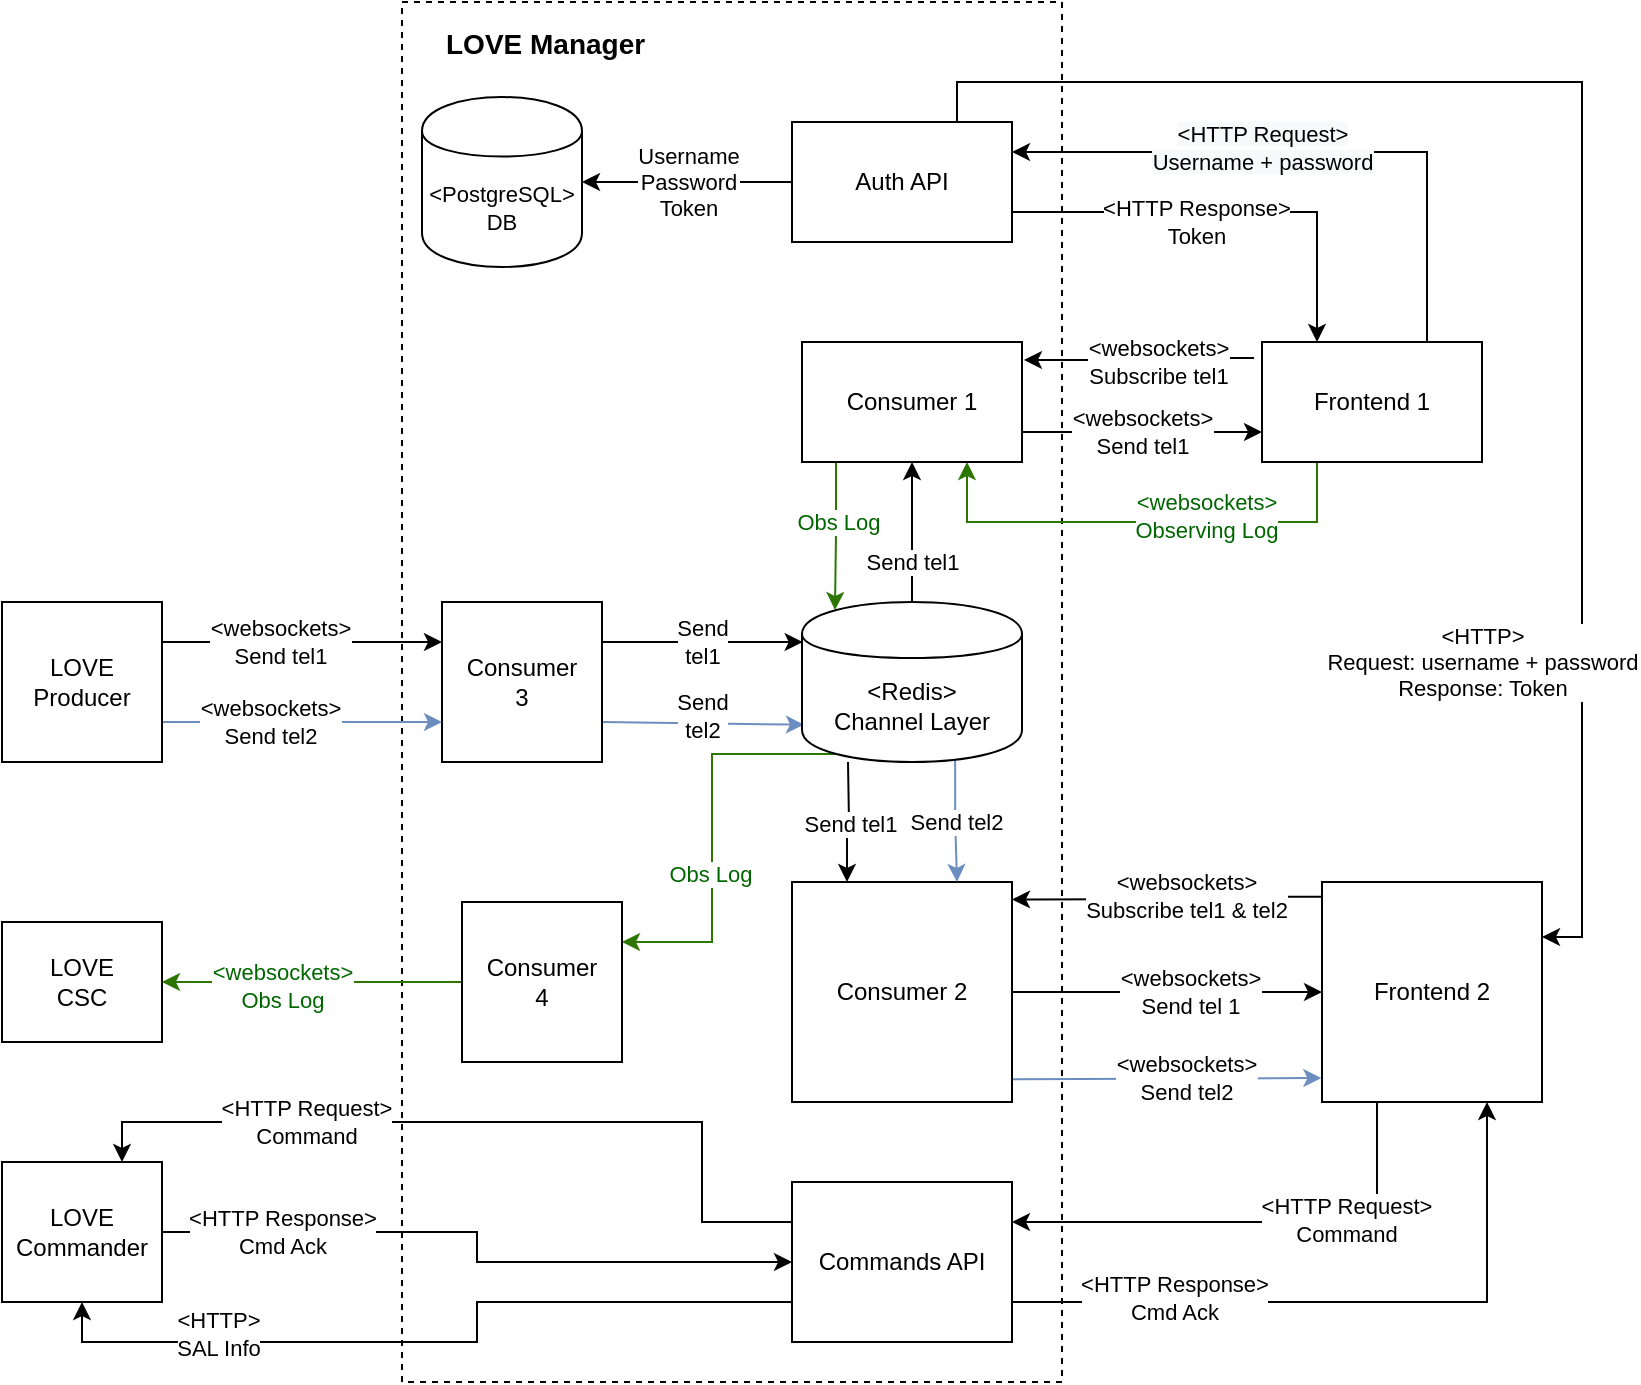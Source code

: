 <mxfile version="13.5.5" type="google"><diagram id="Jxfom3yM5TZDiGBManyZ" name="Page-1"><mxGraphModel dx="1426" dy="891" grid="1" gridSize="10" guides="1" tooltips="1" connect="1" arrows="1" fold="1" page="1" pageScale="1" pageWidth="850" pageHeight="1100" math="0" shadow="0"><root><mxCell id="0"/><mxCell id="1" parent="0"/><mxCell id="GEuAhGHCuxGuIh9eKHUS-29" value="" style="rounded=0;whiteSpace=wrap;html=1;fontSize=11;fillColor=none;dashed=1;" parent="1" vertex="1"><mxGeometry x="220" y="130" width="330" height="690" as="geometry"/></mxCell><mxCell id="GEuAhGHCuxGuIh9eKHUS-12" style="edgeStyle=orthogonalEdgeStyle;rounded=0;orthogonalLoop=1;jettySize=auto;html=1;exitX=-0.036;exitY=0.133;exitDx=0;exitDy=0;entryX=1.009;entryY=0.15;entryDx=0;entryDy=0;entryPerimeter=0;exitPerimeter=0;" parent="1" source="GEuAhGHCuxGuIh9eKHUS-2" target="GEuAhGHCuxGuIh9eKHUS-3" edge="1"><mxGeometry relative="1" as="geometry"/></mxCell><mxCell id="GEuAhGHCuxGuIh9eKHUS-13" value="&amp;lt;websockets&amp;gt;&lt;br&gt;Subscribe tel1" style="text;html=1;resizable=0;points=[];align=center;verticalAlign=middle;labelBackgroundColor=#ffffff;fontSize=11;" parent="GEuAhGHCuxGuIh9eKHUS-12" vertex="1" connectable="0"><mxGeometry x="-0.162" y="2" relative="1" as="geometry"><mxPoint as="offset"/></mxGeometry></mxCell><mxCell id="GEuAhGHCuxGuIh9eKHUS-24" style="edgeStyle=orthogonalEdgeStyle;rounded=0;orthogonalLoop=1;jettySize=auto;html=1;exitX=0.75;exitY=0;exitDx=0;exitDy=0;entryX=1;entryY=0.25;entryDx=0;entryDy=0;fontSize=11;" parent="1" source="GEuAhGHCuxGuIh9eKHUS-2" target="GEuAhGHCuxGuIh9eKHUS-8" edge="1"><mxGeometry relative="1" as="geometry"/></mxCell><mxCell id="NuZOIr6IMCNAJ--xz0kv-3" value="&lt;span style=&quot;text-align: left ; background-color: rgb(248 , 249 , 250)&quot;&gt;&amp;lt;HTTP Request&amp;gt;&lt;br&gt;Username + password&lt;/span&gt;" style="edgeLabel;html=1;align=center;verticalAlign=middle;resizable=0;points=[];" parent="GEuAhGHCuxGuIh9eKHUS-24" vertex="1" connectable="0"><mxGeometry x="0.014" y="-2" relative="1" as="geometry"><mxPoint x="-24.5" as="offset"/></mxGeometry></mxCell><mxCell id="f5708szo8LG6qZLeBaCD-7" style="edgeStyle=orthogonalEdgeStyle;rounded=0;orthogonalLoop=1;jettySize=auto;html=1;entryX=0.75;entryY=1;entryDx=0;entryDy=0;exitX=0.25;exitY=1;exitDx=0;exitDy=0;fillColor=#60a917;strokeColor=#2D7600;" parent="1" source="GEuAhGHCuxGuIh9eKHUS-2" target="GEuAhGHCuxGuIh9eKHUS-3" edge="1"><mxGeometry relative="1" as="geometry"><Array as="points"><mxPoint x="678" y="390"/><mxPoint x="503" y="390"/></Array></mxGeometry></mxCell><mxCell id="f5708szo8LG6qZLeBaCD-8" value="&lt;font color=&quot;#006600&quot;&gt;&amp;lt;websockets&amp;gt;&lt;br&gt;Observing Log&lt;/font&gt;" style="edgeLabel;html=1;align=center;verticalAlign=middle;resizable=0;points=[];" parent="f5708szo8LG6qZLeBaCD-7" vertex="1" connectable="0"><mxGeometry x="-0.27" y="-3" relative="1" as="geometry"><mxPoint as="offset"/></mxGeometry></mxCell><mxCell id="GEuAhGHCuxGuIh9eKHUS-2" value="Frontend 1" style="rounded=0;whiteSpace=wrap;html=1;" parent="1" vertex="1"><mxGeometry x="650" y="300" width="110" height="60" as="geometry"/></mxCell><mxCell id="GEuAhGHCuxGuIh9eKHUS-21" value="&amp;lt;websockets&amp;gt;&lt;br&gt;Send tel1" style="edgeStyle=orthogonalEdgeStyle;rounded=0;orthogonalLoop=1;jettySize=auto;html=1;entryX=0;entryY=0.75;entryDx=0;entryDy=0;fontSize=11;exitX=1;exitY=0.75;exitDx=0;exitDy=0;" parent="1" source="GEuAhGHCuxGuIh9eKHUS-3" target="GEuAhGHCuxGuIh9eKHUS-2" edge="1"><mxGeometry relative="1" as="geometry"/></mxCell><mxCell id="f5708szo8LG6qZLeBaCD-9" style="edgeStyle=orthogonalEdgeStyle;rounded=0;orthogonalLoop=1;jettySize=auto;html=1;exitX=0.25;exitY=1;exitDx=0;exitDy=0;entryX=0.15;entryY=0.05;entryDx=0;entryDy=0;entryPerimeter=0;fillColor=#60a917;strokeColor=#2D7600;" parent="1" source="GEuAhGHCuxGuIh9eKHUS-3" target="NuZOIr6IMCNAJ--xz0kv-4" edge="1"><mxGeometry relative="1" as="geometry"><Array as="points"><mxPoint x="437" y="360"/><mxPoint x="437" y="395"/></Array></mxGeometry></mxCell><mxCell id="f5708szo8LG6qZLeBaCD-10" value="&lt;font color=&quot;#006600&quot;&gt;Obs Log&lt;/font&gt;" style="edgeLabel;html=1;align=center;verticalAlign=middle;resizable=0;points=[];" parent="f5708szo8LG6qZLeBaCD-9" vertex="1" connectable="0"><mxGeometry x="-0.412" y="1" relative="1" as="geometry"><mxPoint y="15.5" as="offset"/></mxGeometry></mxCell><mxCell id="GEuAhGHCuxGuIh9eKHUS-3" value="Consumer 1" style="rounded=0;whiteSpace=wrap;html=1;" parent="1" vertex="1"><mxGeometry x="420" y="300" width="110" height="60" as="geometry"/></mxCell><mxCell id="GEuAhGHCuxGuIh9eKHUS-47" style="edgeStyle=orthogonalEdgeStyle;curved=1;rounded=0;orthogonalLoop=1;jettySize=auto;html=1;exitX=0.003;exitY=0.067;exitDx=0;exitDy=0;entryX=1;entryY=0.079;entryDx=0;entryDy=0;fontSize=11;exitPerimeter=0;entryPerimeter=0;" parent="1" source="GEuAhGHCuxGuIh9eKHUS-5" target="GEuAhGHCuxGuIh9eKHUS-6" edge="1"><mxGeometry relative="1" as="geometry"/></mxCell><mxCell id="GEuAhGHCuxGuIh9eKHUS-48" value="&amp;lt;websockets&amp;gt;&lt;br&gt;Subscribe tel1 &amp;amp; tel2" style="text;html=1;resizable=0;points=[];align=center;verticalAlign=middle;labelBackgroundColor=#ffffff;fontSize=11;" parent="GEuAhGHCuxGuIh9eKHUS-47" vertex="1" connectable="0"><mxGeometry x="-0.212" y="-1" relative="1" as="geometry"><mxPoint x="-7" as="offset"/></mxGeometry></mxCell><mxCell id="NuZOIr6IMCNAJ--xz0kv-6" style="edgeStyle=orthogonalEdgeStyle;rounded=0;orthogonalLoop=1;jettySize=auto;html=1;entryX=1;entryY=0.25;entryDx=0;entryDy=0;exitX=0.25;exitY=1;exitDx=0;exitDy=0;" parent="1" source="GEuAhGHCuxGuIh9eKHUS-5" target="NuZOIr6IMCNAJ--xz0kv-5" edge="1"><mxGeometry relative="1" as="geometry"/></mxCell><mxCell id="NuZOIr6IMCNAJ--xz0kv-7" value="&amp;lt;HTTP Request&amp;gt;&lt;br&gt;Command" style="edgeLabel;html=1;align=center;verticalAlign=middle;resizable=0;points=[];" parent="NuZOIr6IMCNAJ--xz0kv-6" vertex="1" connectable="0"><mxGeometry x="-0.007" y="-1" relative="1" as="geometry"><mxPoint x="44.8" as="offset"/></mxGeometry></mxCell><mxCell id="GEuAhGHCuxGuIh9eKHUS-5" value="Frontend 2" style="rounded=0;whiteSpace=wrap;html=1;" parent="1" vertex="1"><mxGeometry x="680" y="570" width="110" height="110" as="geometry"/></mxCell><mxCell id="GEuAhGHCuxGuIh9eKHUS-22" style="edgeStyle=orthogonalEdgeStyle;rounded=0;orthogonalLoop=1;jettySize=auto;html=1;exitX=1;exitY=0.5;exitDx=0;exitDy=0;entryX=0;entryY=0.5;entryDx=0;entryDy=0;fontSize=11;" parent="1" source="GEuAhGHCuxGuIh9eKHUS-6" target="GEuAhGHCuxGuIh9eKHUS-5" edge="1"><mxGeometry relative="1" as="geometry"/></mxCell><mxCell id="GEuAhGHCuxGuIh9eKHUS-23" value="&amp;lt;websockets&amp;gt;&lt;br&gt;Send tel 1" style="text;html=1;resizable=0;points=[];align=center;verticalAlign=middle;labelBackgroundColor=#ffffff;fontSize=11;" parent="GEuAhGHCuxGuIh9eKHUS-22" vertex="1" connectable="0"><mxGeometry x="0.164" y="-3" relative="1" as="geometry"><mxPoint x="-1.67" y="-3" as="offset"/></mxGeometry></mxCell><mxCell id="GEuAhGHCuxGuIh9eKHUS-40" style="edgeStyle=none;rounded=0;orthogonalLoop=1;jettySize=auto;html=1;exitX=0.988;exitY=0.897;exitDx=0;exitDy=0;entryX=-0.003;entryY=0.891;entryDx=0;entryDy=0;fontSize=11;fillColor=#dae8fc;strokeColor=#6c8ebf;entryPerimeter=0;exitPerimeter=0;" parent="1" source="GEuAhGHCuxGuIh9eKHUS-6" target="GEuAhGHCuxGuIh9eKHUS-5" edge="1"><mxGeometry relative="1" as="geometry"/></mxCell><mxCell id="GEuAhGHCuxGuIh9eKHUS-41" value="&amp;lt;websockets&amp;gt;&lt;br&gt;Send tel2" style="text;html=1;resizable=0;points=[];align=center;verticalAlign=middle;labelBackgroundColor=#ffffff;fontSize=11;" parent="GEuAhGHCuxGuIh9eKHUS-40" vertex="1" connectable="0"><mxGeometry x="0.131" y="2" relative="1" as="geometry"><mxPoint y="1" as="offset"/></mxGeometry></mxCell><mxCell id="GEuAhGHCuxGuIh9eKHUS-6" value="Consumer 2" style="rounded=0;whiteSpace=wrap;html=1;" parent="1" vertex="1"><mxGeometry x="415" y="570" width="110" height="110" as="geometry"/></mxCell><mxCell id="GEuAhGHCuxGuIh9eKHUS-26" value="&amp;lt;HTTP Response&amp;gt;&lt;br&gt;Token" style="edgeStyle=orthogonalEdgeStyle;rounded=0;orthogonalLoop=1;jettySize=auto;html=1;exitX=1;exitY=0.75;exitDx=0;exitDy=0;entryX=0.25;entryY=0;entryDx=0;entryDy=0;fontSize=11;" parent="1" source="GEuAhGHCuxGuIh9eKHUS-8" target="GEuAhGHCuxGuIh9eKHUS-2" edge="1"><mxGeometry x="-0.152" y="-5" relative="1" as="geometry"><mxPoint as="offset"/></mxGeometry></mxCell><mxCell id="GEuAhGHCuxGuIh9eKHUS-28" value="Username&lt;br&gt;Password&lt;br&gt;Token" style="edgeStyle=orthogonalEdgeStyle;curved=1;rounded=0;orthogonalLoop=1;jettySize=auto;html=1;entryX=1;entryY=0.5;entryDx=0;entryDy=0;fontSize=11;" parent="1" source="GEuAhGHCuxGuIh9eKHUS-8" target="GEuAhGHCuxGuIh9eKHUS-27" edge="1"><mxGeometry relative="1" as="geometry"/></mxCell><mxCell id="f5708szo8LG6qZLeBaCD-1" style="edgeStyle=orthogonalEdgeStyle;rounded=0;orthogonalLoop=1;jettySize=auto;html=1;exitX=0.75;exitY=0;exitDx=0;exitDy=0;entryX=1;entryY=0.25;entryDx=0;entryDy=0;" parent="1" source="GEuAhGHCuxGuIh9eKHUS-8" target="GEuAhGHCuxGuIh9eKHUS-5" edge="1"><mxGeometry relative="1" as="geometry"/></mxCell><mxCell id="f5708szo8LG6qZLeBaCD-2" value="&amp;lt;HTTP&amp;gt;&lt;br&gt;Request: username + password&lt;br&gt;Response: Token" style="edgeLabel;html=1;align=center;verticalAlign=middle;resizable=0;points=[];" parent="f5708szo8LG6qZLeBaCD-1" vertex="1" connectable="0"><mxGeometry x="0.458" y="-2" relative="1" as="geometry"><mxPoint x="-48" y="53.5" as="offset"/></mxGeometry></mxCell><mxCell id="GEuAhGHCuxGuIh9eKHUS-8" value="Auth API" style="rounded=0;whiteSpace=wrap;html=1;" parent="1" vertex="1"><mxGeometry x="415" y="190" width="110" height="60" as="geometry"/></mxCell><mxCell id="GEuAhGHCuxGuIh9eKHUS-19" value="Send tel1" style="edgeStyle=orthogonalEdgeStyle;rounded=0;orthogonalLoop=1;jettySize=auto;html=1;fontSize=11;exitX=0.5;exitY=0;exitDx=0;exitDy=0;entryX=0.5;entryY=1;entryDx=0;entryDy=0;" parent="1" source="NuZOIr6IMCNAJ--xz0kv-4" target="GEuAhGHCuxGuIh9eKHUS-3" edge="1"><mxGeometry x="-0.429" relative="1" as="geometry"><mxPoint x="470" y="430" as="sourcePoint"/><mxPoint x="470" y="360" as="targetPoint"/><mxPoint as="offset"/></mxGeometry></mxCell><mxCell id="GEuAhGHCuxGuIh9eKHUS-20" value="Send tel2" style="edgeStyle=orthogonalEdgeStyle;rounded=0;orthogonalLoop=1;jettySize=auto;html=1;fontSize=11;entryX=0.75;entryY=0;entryDx=0;entryDy=0;exitX=0.696;exitY=0.992;exitDx=0;exitDy=0;fillColor=#dae8fc;strokeColor=#6c8ebf;exitPerimeter=0;" parent="1" source="NuZOIr6IMCNAJ--xz0kv-4" target="GEuAhGHCuxGuIh9eKHUS-6" edge="1"><mxGeometry relative="1" as="geometry"><mxPoint x="497.5" y="510" as="sourcePoint"/></mxGeometry></mxCell><mxCell id="GEuAhGHCuxGuIh9eKHUS-16" value="Send&lt;br&gt;tel1" style="edgeStyle=orthogonalEdgeStyle;rounded=0;orthogonalLoop=1;jettySize=auto;html=1;fontSize=11;entryX=0.003;entryY=0.25;entryDx=0;entryDy=0;exitX=1;exitY=0.25;exitDx=0;exitDy=0;entryPerimeter=0;" parent="1" source="GEuAhGHCuxGuIh9eKHUS-11" target="NuZOIr6IMCNAJ--xz0kv-4" edge="1"><mxGeometry relative="1" as="geometry"><mxPoint x="415" y="450" as="targetPoint"/></mxGeometry></mxCell><mxCell id="GEuAhGHCuxGuIh9eKHUS-37" style="edgeStyle=none;rounded=0;orthogonalLoop=1;jettySize=auto;html=1;exitX=1;exitY=0.75;exitDx=0;exitDy=0;entryX=0.009;entryY=0.767;entryDx=0;entryDy=0;fontSize=11;fillColor=#dae8fc;strokeColor=#6c8ebf;entryPerimeter=0;" parent="1" source="GEuAhGHCuxGuIh9eKHUS-11" target="NuZOIr6IMCNAJ--xz0kv-4" edge="1"><mxGeometry relative="1" as="geometry"><mxPoint x="415" y="490" as="targetPoint"/></mxGeometry></mxCell><mxCell id="GEuAhGHCuxGuIh9eKHUS-38" value="Send&lt;br&gt;tel2" style="text;html=1;resizable=0;points=[];align=center;verticalAlign=middle;labelBackgroundColor=#ffffff;fontSize=11;" parent="GEuAhGHCuxGuIh9eKHUS-37" vertex="1" connectable="0"><mxGeometry x="0.221" y="4" relative="1" as="geometry"><mxPoint x="-11.38" as="offset"/></mxGeometry></mxCell><mxCell id="GEuAhGHCuxGuIh9eKHUS-11" value="Consumer&lt;br&gt;3" style="rounded=0;whiteSpace=wrap;html=1;" parent="1" vertex="1"><mxGeometry x="240" y="430" width="80" height="80" as="geometry"/></mxCell><mxCell id="GEuAhGHCuxGuIh9eKHUS-27" value="&amp;lt;PostgreSQL&amp;gt;&lt;br&gt;DB" style="shape=cylinder;whiteSpace=wrap;html=1;boundedLbl=1;backgroundOutline=1;fontSize=11;" parent="1" vertex="1"><mxGeometry x="230" y="177.5" width="80" height="85" as="geometry"/></mxCell><mxCell id="GEuAhGHCuxGuIh9eKHUS-30" value="&lt;b&gt;&lt;font style=&quot;font-size: 14px&quot;&gt;LOVE Manager&lt;/font&gt;&lt;/b&gt;" style="text;html=1;resizable=0;points=[];autosize=1;align=left;verticalAlign=top;spacingTop=-4;fontSize=11;" parent="1" vertex="1"><mxGeometry x="240" y="140" width="120" height="20" as="geometry"/></mxCell><mxCell id="GEuAhGHCuxGuIh9eKHUS-32" style="rounded=0;orthogonalLoop=1;jettySize=auto;html=1;entryX=0;entryY=0.25;entryDx=0;entryDy=0;fontSize=11;exitX=1;exitY=0.25;exitDx=0;exitDy=0;" parent="1" source="GEuAhGHCuxGuIh9eKHUS-31" target="GEuAhGHCuxGuIh9eKHUS-11" edge="1"><mxGeometry relative="1" as="geometry"/></mxCell><mxCell id="GEuAhGHCuxGuIh9eKHUS-33" value="&amp;lt;websockets&amp;gt;&lt;br&gt;Send tel1" style="text;html=1;resizable=0;points=[];align=center;verticalAlign=middle;labelBackgroundColor=#ffffff;fontSize=11;" parent="GEuAhGHCuxGuIh9eKHUS-32" vertex="1" connectable="0"><mxGeometry x="0.171" y="1" relative="1" as="geometry"><mxPoint x="-23" y="1" as="offset"/></mxGeometry></mxCell><mxCell id="GEuAhGHCuxGuIh9eKHUS-39" value="&amp;lt;websockets&amp;gt;&lt;br&gt;Send tel2" style="edgeStyle=none;rounded=0;orthogonalLoop=1;jettySize=auto;html=1;exitX=1;exitY=0.75;exitDx=0;exitDy=0;entryX=0;entryY=0.75;entryDx=0;entryDy=0;fontSize=11;fillColor=#dae8fc;strokeColor=#6c8ebf;" parent="1" source="GEuAhGHCuxGuIh9eKHUS-31" target="GEuAhGHCuxGuIh9eKHUS-11" edge="1"><mxGeometry x="-0.231" relative="1" as="geometry"><mxPoint as="offset"/></mxGeometry></mxCell><mxCell id="GEuAhGHCuxGuIh9eKHUS-31" value="LOVE Producer" style="rounded=0;whiteSpace=wrap;html=1;" parent="1" vertex="1"><mxGeometry x="20" y="430" width="80" height="80" as="geometry"/></mxCell><mxCell id="GEuAhGHCuxGuIh9eKHUS-34" value="Send tel1" style="edgeStyle=orthogonalEdgeStyle;rounded=0;orthogonalLoop=1;jettySize=auto;html=1;fontSize=11;entryX=0.25;entryY=0;entryDx=0;entryDy=0;" parent="1" target="GEuAhGHCuxGuIh9eKHUS-6" edge="1"><mxGeometry relative="1" as="geometry"><mxPoint x="443" y="510" as="sourcePoint"/><mxPoint x="508" y="600" as="targetPoint"/></mxGeometry></mxCell><mxCell id="f5708szo8LG6qZLeBaCD-11" style="edgeStyle=orthogonalEdgeStyle;rounded=0;orthogonalLoop=1;jettySize=auto;html=1;exitX=0.15;exitY=0.95;exitDx=0;exitDy=0;exitPerimeter=0;entryX=1;entryY=0.25;entryDx=0;entryDy=0;fillColor=#60a917;strokeColor=#2D7600;" parent="1" source="NuZOIr6IMCNAJ--xz0kv-4" target="f5708szo8LG6qZLeBaCD-6" edge="1"><mxGeometry relative="1" as="geometry"/></mxCell><mxCell id="f5708szo8LG6qZLeBaCD-12" value="&lt;font color=&quot;#006600&quot;&gt;Obs Log&lt;/font&gt;" style="edgeLabel;html=1;align=center;verticalAlign=middle;resizable=0;points=[];" parent="f5708szo8LG6qZLeBaCD-11" vertex="1" connectable="0"><mxGeometry x="0.212" y="-1" relative="1" as="geometry"><mxPoint as="offset"/></mxGeometry></mxCell><mxCell id="NuZOIr6IMCNAJ--xz0kv-4" value="&lt;span&gt;&amp;lt;Redis&amp;gt;&lt;/span&gt;&lt;br&gt;&lt;span&gt;Channel Layer&lt;/span&gt;" style="shape=cylinder;whiteSpace=wrap;html=1;boundedLbl=1;backgroundOutline=1;" parent="1" vertex="1"><mxGeometry x="420" y="430" width="110" height="80" as="geometry"/></mxCell><mxCell id="NuZOIr6IMCNAJ--xz0kv-8" style="edgeStyle=orthogonalEdgeStyle;rounded=0;orthogonalLoop=1;jettySize=auto;html=1;exitX=1;exitY=0.75;exitDx=0;exitDy=0;entryX=0.75;entryY=1;entryDx=0;entryDy=0;" parent="1" source="NuZOIr6IMCNAJ--xz0kv-5" target="GEuAhGHCuxGuIh9eKHUS-5" edge="1"><mxGeometry relative="1" as="geometry"/></mxCell><mxCell id="NuZOIr6IMCNAJ--xz0kv-9" value="&amp;lt;HTTP Response&amp;gt;&lt;br&gt;Cmd Ack" style="edgeLabel;html=1;align=center;verticalAlign=middle;resizable=0;points=[];" parent="NuZOIr6IMCNAJ--xz0kv-8" vertex="1" connectable="0"><mxGeometry x="-0.268" y="2" relative="1" as="geometry"><mxPoint x="-42.33" as="offset"/></mxGeometry></mxCell><mxCell id="f5708szo8LG6qZLeBaCD-3" style="edgeStyle=orthogonalEdgeStyle;rounded=0;orthogonalLoop=1;jettySize=auto;html=1;exitX=0;exitY=0.25;exitDx=0;exitDy=0;entryX=0.75;entryY=0;entryDx=0;entryDy=0;" parent="1" source="NuZOIr6IMCNAJ--xz0kv-5" target="NuZOIr6IMCNAJ--xz0kv-10" edge="1"><mxGeometry relative="1" as="geometry"><Array as="points"><mxPoint x="370" y="740"/><mxPoint x="370" y="690"/><mxPoint x="80" y="690"/></Array></mxGeometry></mxCell><mxCell id="f5708szo8LG6qZLeBaCD-4" value="&amp;lt;HTTP Request&amp;gt;&lt;br&gt;Command" style="edgeLabel;html=1;align=center;verticalAlign=middle;resizable=0;points=[];" parent="f5708szo8LG6qZLeBaCD-3" vertex="1" connectable="0"><mxGeometry x="-0.405" relative="1" as="geometry"><mxPoint x="-172.5" as="offset"/></mxGeometry></mxCell><mxCell id="f5708szo8LG6qZLeBaCD-15" style="edgeStyle=orthogonalEdgeStyle;rounded=0;orthogonalLoop=1;jettySize=auto;html=1;exitX=0;exitY=0.75;exitDx=0;exitDy=0;entryX=0.5;entryY=1;entryDx=0;entryDy=0;" parent="1" source="NuZOIr6IMCNAJ--xz0kv-5" target="NuZOIr6IMCNAJ--xz0kv-10" edge="1"><mxGeometry relative="1" as="geometry"/></mxCell><mxCell id="f5708szo8LG6qZLeBaCD-16" value="&amp;lt;HTTP&amp;gt;&lt;br&gt;SAL Info" style="edgeLabel;html=1;align=center;verticalAlign=middle;resizable=0;points=[];" parent="f5708szo8LG6qZLeBaCD-15" vertex="1" connectable="0"><mxGeometry x="0.554" y="-4" relative="1" as="geometry"><mxPoint as="offset"/></mxGeometry></mxCell><mxCell id="NuZOIr6IMCNAJ--xz0kv-5" value="Commands API" style="rounded=0;whiteSpace=wrap;html=1;" parent="1" vertex="1"><mxGeometry x="415" y="720" width="110" height="80" as="geometry"/></mxCell><mxCell id="f5708szo8LG6qZLeBaCD-17" style="edgeStyle=orthogonalEdgeStyle;rounded=0;orthogonalLoop=1;jettySize=auto;html=1;exitX=1;exitY=0.5;exitDx=0;exitDy=0;entryX=0;entryY=0.5;entryDx=0;entryDy=0;" parent="1" source="NuZOIr6IMCNAJ--xz0kv-10" target="NuZOIr6IMCNAJ--xz0kv-5" edge="1"><mxGeometry relative="1" as="geometry"/></mxCell><mxCell id="f5708szo8LG6qZLeBaCD-18" value="&amp;lt;HTTP Response&amp;gt;&lt;br&gt;Cmd Ack" style="edgeLabel;html=1;align=center;verticalAlign=middle;resizable=0;points=[];" parent="f5708szo8LG6qZLeBaCD-17" vertex="1" connectable="0"><mxGeometry x="-0.685" y="3" relative="1" as="geometry"><mxPoint x="8" y="3" as="offset"/></mxGeometry></mxCell><mxCell id="NuZOIr6IMCNAJ--xz0kv-10" value="LOVE Commander" style="rounded=0;whiteSpace=wrap;html=1;" parent="1" vertex="1"><mxGeometry x="20" y="710" width="80" height="70" as="geometry"/></mxCell><mxCell id="f5708szo8LG6qZLeBaCD-5" value="LOVE&lt;br&gt;CSC" style="rounded=0;whiteSpace=wrap;html=1;" parent="1" vertex="1"><mxGeometry x="20" y="590" width="80" height="60" as="geometry"/></mxCell><mxCell id="f5708szo8LG6qZLeBaCD-13" style="edgeStyle=orthogonalEdgeStyle;rounded=0;orthogonalLoop=1;jettySize=auto;html=1;exitX=0;exitY=0.5;exitDx=0;exitDy=0;entryX=1;entryY=0.5;entryDx=0;entryDy=0;fillColor=#60a917;strokeColor=#2D7600;" parent="1" source="f5708szo8LG6qZLeBaCD-6" target="f5708szo8LG6qZLeBaCD-5" edge="1"><mxGeometry relative="1" as="geometry"/></mxCell><mxCell id="f5708szo8LG6qZLeBaCD-14" value="&lt;font color=&quot;#006600&quot;&gt;&amp;lt;websockets&amp;gt;&lt;br&gt;Obs Log&lt;/font&gt;" style="edgeLabel;html=1;align=center;verticalAlign=middle;resizable=0;points=[];" parent="f5708szo8LG6qZLeBaCD-13" vertex="1" connectable="0"><mxGeometry x="0.2" y="2" relative="1" as="geometry"><mxPoint as="offset"/></mxGeometry></mxCell><mxCell id="f5708szo8LG6qZLeBaCD-6" value="Consumer&lt;br&gt;4" style="rounded=0;whiteSpace=wrap;html=1;" parent="1" vertex="1"><mxGeometry x="250" y="580" width="80" height="80" as="geometry"/></mxCell></root></mxGraphModel></diagram></mxfile>